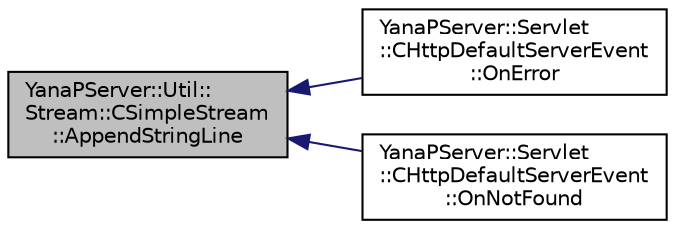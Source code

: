 digraph "YanaPServer::Util::Stream::CSimpleStream::AppendStringLine"
{
  edge [fontname="Helvetica",fontsize="10",labelfontname="Helvetica",labelfontsize="10"];
  node [fontname="Helvetica",fontsize="10",shape=record];
  rankdir="LR";
  Node8 [label="YanaPServer::Util::\lStream::CSimpleStream\l::AppendStringLine",height=0.2,width=0.4,color="black", fillcolor="grey75", style="filled", fontcolor="black"];
  Node8 -> Node9 [dir="back",color="midnightblue",fontsize="10",style="solid",fontname="Helvetica"];
  Node9 [label="YanaPServer::Servlet\l::CHttpDefaultServerEvent\l::OnError",height=0.2,width=0.4,color="black", fillcolor="white", style="filled",URL="$class_yana_p_server_1_1_servlet_1_1_c_http_default_server_event.html#a60fb8f6825889998d654ec62326ba260",tooltip="エラー発生 "];
  Node8 -> Node10 [dir="back",color="midnightblue",fontsize="10",style="solid",fontname="Helvetica"];
  Node10 [label="YanaPServer::Servlet\l::CHttpDefaultServerEvent\l::OnNotFound",height=0.2,width=0.4,color="black", fillcolor="white", style="filled",URL="$class_yana_p_server_1_1_servlet_1_1_c_http_default_server_event.html#a56b86fb02c82f125bc87b9c35236810f",tooltip="対応Servletが見つからなかった "];
}

